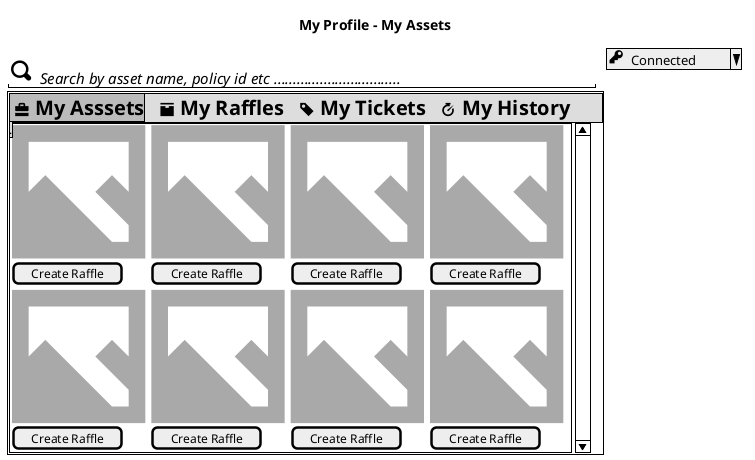 
@startsalt PROFILEASSETS
title "My Profile - My Assets"
{
    {
        "<size:30><&magnifying-glass> <size:15><i>Search by asset name, policy id etc ................................. "  | {
            ^<size:20><&key><size:13>  Connected  ^
        }
        {#
            {{*
                <size:20><b> <&briefcase> My Asssets | <size:20><b> <&box> My Raffles  |<size:20><b> <&tag> My Tickets  | <size:20><b> <&timer> My History
                <size:20><b> <&briefcase> My Asssets | .
            }
            {SI
                {<size:200><color:darkgray><&image>
                [Create Raffle] } | {<size:200><color:darkgray><&image>
                [Create Raffle] } | {<size:200><color:darkgray><&image>
                [Create Raffle] } | {<size:200><color:darkgray><&image>
                [Create Raffle] } 
                .
                {<size:200><color:darkgray><&image>
                [Create Raffle] } | {<size:200><color:darkgray><&image>
                [Create Raffle] } | {<size:200><color:darkgray><&image>
                [Create Raffle] } | {<size:200><color:darkgray><&image>
                [Create Raffle] } 
            }
        }

    }

}}


@endsalt


